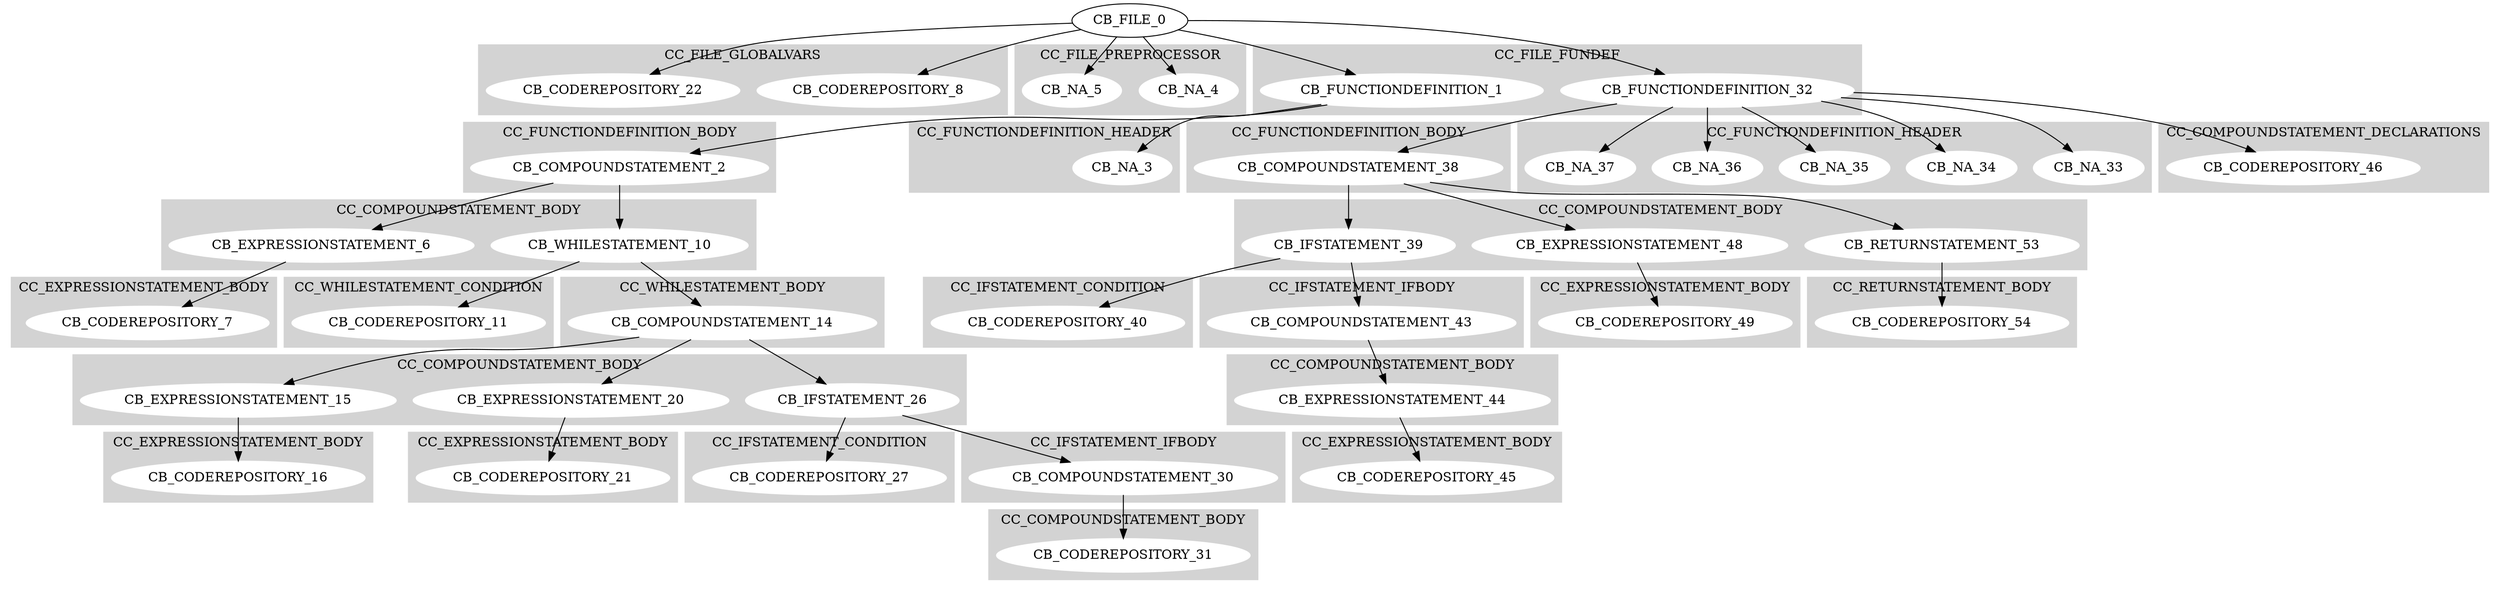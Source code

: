 digraph {
	subgraph cluster0{
		node [style=filled,color=white];
		style=filled;
		color=lightgrey;
		CB_CODEREPOSITORY_8;CB_CODEREPOSITORY_22;
		label=CC_FILE_GLOBALVARS;
	}
	subgraph cluster1{
		node [style=filled,color=white];
		style=filled;
		color=lightgrey;
		CB_NA_4;CB_NA_5;
		label=CC_FILE_PREPROCESSOR;
	}
	subgraph cluster2{
		node [style=filled,color=white];
		style=filled;
		color=lightgrey;
		CB_FUNCTIONDEFINITION_1;CB_FUNCTIONDEFINITION_32;
		label=CC_FILE_FUNDEF;
	}
"CB_FILE_0"->"CB_NA_4"
"CB_FILE_0"->"CB_NA_5"
"CB_FILE_0"->"CB_CODEREPOSITORY_8"
"CB_FILE_0"->"CB_CODEREPOSITORY_22"
	subgraph cluster3{
		node [style=filled,color=white];
		style=filled;
		color=lightgrey;
		CB_COMPOUNDSTATEMENT_2;
		label=CC_FUNCTIONDEFINITION_BODY;
	}
	subgraph cluster4{
		node [style=filled,color=white];
		style=filled;
		color=lightgrey;
		CB_NA_3;
		label=CC_FUNCTIONDEFINITION_HEADER;
	}
"CB_FUNCTIONDEFINITION_1"->"CB_NA_3"
	subgraph cluster5{
		node [style=filled,color=white];
		style=filled;
		color=lightgrey;
		CB_EXPRESSIONSTATEMENT_6;CB_WHILESTATEMENT_10;
		label=CC_COMPOUNDSTATEMENT_BODY;
	}
	subgraph cluster6{
		node [style=filled,color=white];
		style=filled;
		color=lightgrey;
		CB_CODEREPOSITORY_7;
		label=CC_EXPRESSIONSTATEMENT_BODY;
	}
"CB_EXPRESSIONSTATEMENT_6"->"CB_CODEREPOSITORY_7"
"CB_COMPOUNDSTATEMENT_2"->"CB_EXPRESSIONSTATEMENT_6"
	subgraph cluster7{
		node [style=filled,color=white];
		style=filled;
		color=lightgrey;
		CB_CODEREPOSITORY_11;
		label=CC_WHILESTATEMENT_CONDITION;
	}
	subgraph cluster8{
		node [style=filled,color=white];
		style=filled;
		color=lightgrey;
		CB_COMPOUNDSTATEMENT_14;
		label=CC_WHILESTATEMENT_BODY;
	}
"CB_WHILESTATEMENT_10"->"CB_CODEREPOSITORY_11"
	subgraph cluster9{
		node [style=filled,color=white];
		style=filled;
		color=lightgrey;
		CB_EXPRESSIONSTATEMENT_15;CB_EXPRESSIONSTATEMENT_20;CB_IFSTATEMENT_26;
		label=CC_COMPOUNDSTATEMENT_BODY;
	}
	subgraph cluster10{
		node [style=filled,color=white];
		style=filled;
		color=lightgrey;
		CB_CODEREPOSITORY_16;
		label=CC_EXPRESSIONSTATEMENT_BODY;
	}
"CB_EXPRESSIONSTATEMENT_15"->"CB_CODEREPOSITORY_16"
"CB_COMPOUNDSTATEMENT_14"->"CB_EXPRESSIONSTATEMENT_15"
	subgraph cluster11{
		node [style=filled,color=white];
		style=filled;
		color=lightgrey;
		CB_CODEREPOSITORY_21;
		label=CC_EXPRESSIONSTATEMENT_BODY;
	}
"CB_EXPRESSIONSTATEMENT_20"->"CB_CODEREPOSITORY_21"
"CB_COMPOUNDSTATEMENT_14"->"CB_EXPRESSIONSTATEMENT_20"
	subgraph cluster12{
		node [style=filled,color=white];
		style=filled;
		color=lightgrey;
		CB_CODEREPOSITORY_27;
		label=CC_IFSTATEMENT_CONDITION;
	}
	subgraph cluster13{
		node [style=filled,color=white];
		style=filled;
		color=lightgrey;
		CB_COMPOUNDSTATEMENT_30;
		label=CC_IFSTATEMENT_IFBODY;
	}
"CB_IFSTATEMENT_26"->"CB_CODEREPOSITORY_27"
	subgraph cluster14{
		node [style=filled,color=white];
		style=filled;
		color=lightgrey;
		CB_CODEREPOSITORY_31;
		label=CC_COMPOUNDSTATEMENT_BODY;
	}
"CB_COMPOUNDSTATEMENT_30"->"CB_CODEREPOSITORY_31"
"CB_IFSTATEMENT_26"->"CB_COMPOUNDSTATEMENT_30"
"CB_COMPOUNDSTATEMENT_14"->"CB_IFSTATEMENT_26"
"CB_WHILESTATEMENT_10"->"CB_COMPOUNDSTATEMENT_14"
"CB_COMPOUNDSTATEMENT_2"->"CB_WHILESTATEMENT_10"
"CB_FUNCTIONDEFINITION_1"->"CB_COMPOUNDSTATEMENT_2"
"CB_FILE_0"->"CB_FUNCTIONDEFINITION_1"
	subgraph cluster15{
		node [style=filled,color=white];
		style=filled;
		color=lightgrey;
		CB_COMPOUNDSTATEMENT_38;
		label=CC_FUNCTIONDEFINITION_BODY;
	}
	subgraph cluster16{
		node [style=filled,color=white];
		style=filled;
		color=lightgrey;
		CB_NA_33;CB_NA_34;CB_NA_35;CB_NA_36;CB_NA_37;
		label=CC_FUNCTIONDEFINITION_HEADER;
	}
"CB_FUNCTIONDEFINITION_32"->"CB_NA_33"
"CB_FUNCTIONDEFINITION_32"->"CB_NA_34"
"CB_FUNCTIONDEFINITION_32"->"CB_NA_35"
"CB_FUNCTIONDEFINITION_32"->"CB_NA_36"
"CB_FUNCTIONDEFINITION_32"->"CB_NA_37"
	subgraph cluster17{
		node [style=filled,color=white];
		style=filled;
		color=lightgrey;
		CB_IFSTATEMENT_39;CB_EXPRESSIONSTATEMENT_48;CB_RETURNSTATEMENT_53;
		label=CC_COMPOUNDSTATEMENT_BODY;
	}
	subgraph cluster18{
		node [style=filled,color=white];
		style=filled;
		color=lightgrey;
		CB_CODEREPOSITORY_46;
		label=CC_COMPOUNDSTATEMENT_DECLARATIONS;
	}
"CB_FUNCTIONDEFINITION_32"->"CB_CODEREPOSITORY_46"
	subgraph cluster19{
		node [style=filled,color=white];
		style=filled;
		color=lightgrey;
		CB_CODEREPOSITORY_40;
		label=CC_IFSTATEMENT_CONDITION;
	}
	subgraph cluster20{
		node [style=filled,color=white];
		style=filled;
		color=lightgrey;
		CB_COMPOUNDSTATEMENT_43;
		label=CC_IFSTATEMENT_IFBODY;
	}
"CB_IFSTATEMENT_39"->"CB_CODEREPOSITORY_40"
	subgraph cluster21{
		node [style=filled,color=white];
		style=filled;
		color=lightgrey;
		CB_EXPRESSIONSTATEMENT_44;
		label=CC_COMPOUNDSTATEMENT_BODY;
	}
	subgraph cluster22{
		node [style=filled,color=white];
		style=filled;
		color=lightgrey;
		CB_CODEREPOSITORY_45;
		label=CC_EXPRESSIONSTATEMENT_BODY;
	}
"CB_EXPRESSIONSTATEMENT_44"->"CB_CODEREPOSITORY_45"
"CB_COMPOUNDSTATEMENT_43"->"CB_EXPRESSIONSTATEMENT_44"
"CB_IFSTATEMENT_39"->"CB_COMPOUNDSTATEMENT_43"
"CB_COMPOUNDSTATEMENT_38"->"CB_IFSTATEMENT_39"
	subgraph cluster23{
		node [style=filled,color=white];
		style=filled;
		color=lightgrey;
		CB_CODEREPOSITORY_49;
		label=CC_EXPRESSIONSTATEMENT_BODY;
	}
"CB_EXPRESSIONSTATEMENT_48"->"CB_CODEREPOSITORY_49"
"CB_COMPOUNDSTATEMENT_38"->"CB_EXPRESSIONSTATEMENT_48"
	subgraph cluster24{
		node [style=filled,color=white];
		style=filled;
		color=lightgrey;
		CB_CODEREPOSITORY_54;
		label=CC_RETURNSTATEMENT_BODY;
	}
"CB_RETURNSTATEMENT_53"->"CB_CODEREPOSITORY_54"
"CB_COMPOUNDSTATEMENT_38"->"CB_RETURNSTATEMENT_53"
"CB_FUNCTIONDEFINITION_32"->"CB_COMPOUNDSTATEMENT_38"
"CB_FILE_0"->"CB_FUNCTIONDEFINITION_32"
}
